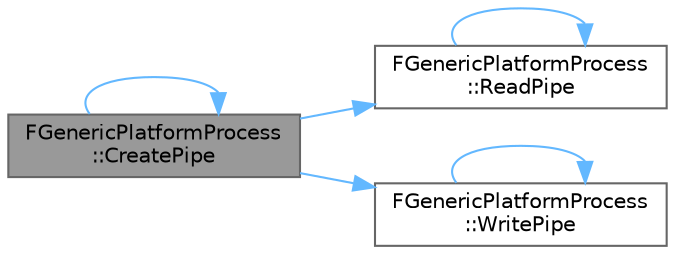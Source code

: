 digraph "FGenericPlatformProcess::CreatePipe"
{
 // INTERACTIVE_SVG=YES
 // LATEX_PDF_SIZE
  bgcolor="transparent";
  edge [fontname=Helvetica,fontsize=10,labelfontname=Helvetica,labelfontsize=10];
  node [fontname=Helvetica,fontsize=10,shape=box,height=0.2,width=0.4];
  rankdir="LR";
  Node1 [id="Node000001",label="FGenericPlatformProcess\l::CreatePipe",height=0.2,width=0.4,color="gray40", fillcolor="grey60", style="filled", fontcolor="black",tooltip="Creates a writable anonymous pipe."];
  Node1 -> Node1 [id="edge1_Node000001_Node000001",color="steelblue1",style="solid",tooltip=" "];
  Node1 -> Node2 [id="edge2_Node000001_Node000002",color="steelblue1",style="solid",tooltip=" "];
  Node2 [id="Node000002",label="FGenericPlatformProcess\l::ReadPipe",height=0.2,width=0.4,color="grey40", fillcolor="white", style="filled",URL="$d6/d6d/structFGenericPlatformProcess.html#aff9d12a2d30e47ed6e7a09b3cd8a9ddc",tooltip="Reads all pending data from an anonymous pipe, such as STDOUT or STDERROR of a process."];
  Node2 -> Node2 [id="edge3_Node000002_Node000002",color="steelblue1",style="solid",tooltip=" "];
  Node1 -> Node3 [id="edge4_Node000001_Node000003",color="steelblue1",style="solid",tooltip=" "];
  Node3 [id="Node000003",label="FGenericPlatformProcess\l::WritePipe",height=0.2,width=0.4,color="grey40", fillcolor="white", style="filled",URL="$d6/d6d/structFGenericPlatformProcess.html#a69bba89d26bc728a24752b450f504483",tooltip="Sends the message to process through pipe."];
  Node3 -> Node3 [id="edge5_Node000003_Node000003",color="steelblue1",style="solid",tooltip=" "];
}

